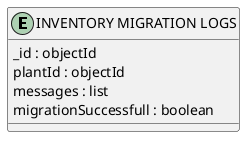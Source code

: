 @startuml INVENTORY_MIGRATION_LOGS_Diagram

entity "INVENTORY MIGRATION LOGS" as INVENTORY_MIGRATION_LOGS {
  _id : objectId
  plantId : objectId
  messages : list
  migrationSuccessfull : boolean
}

@enduml